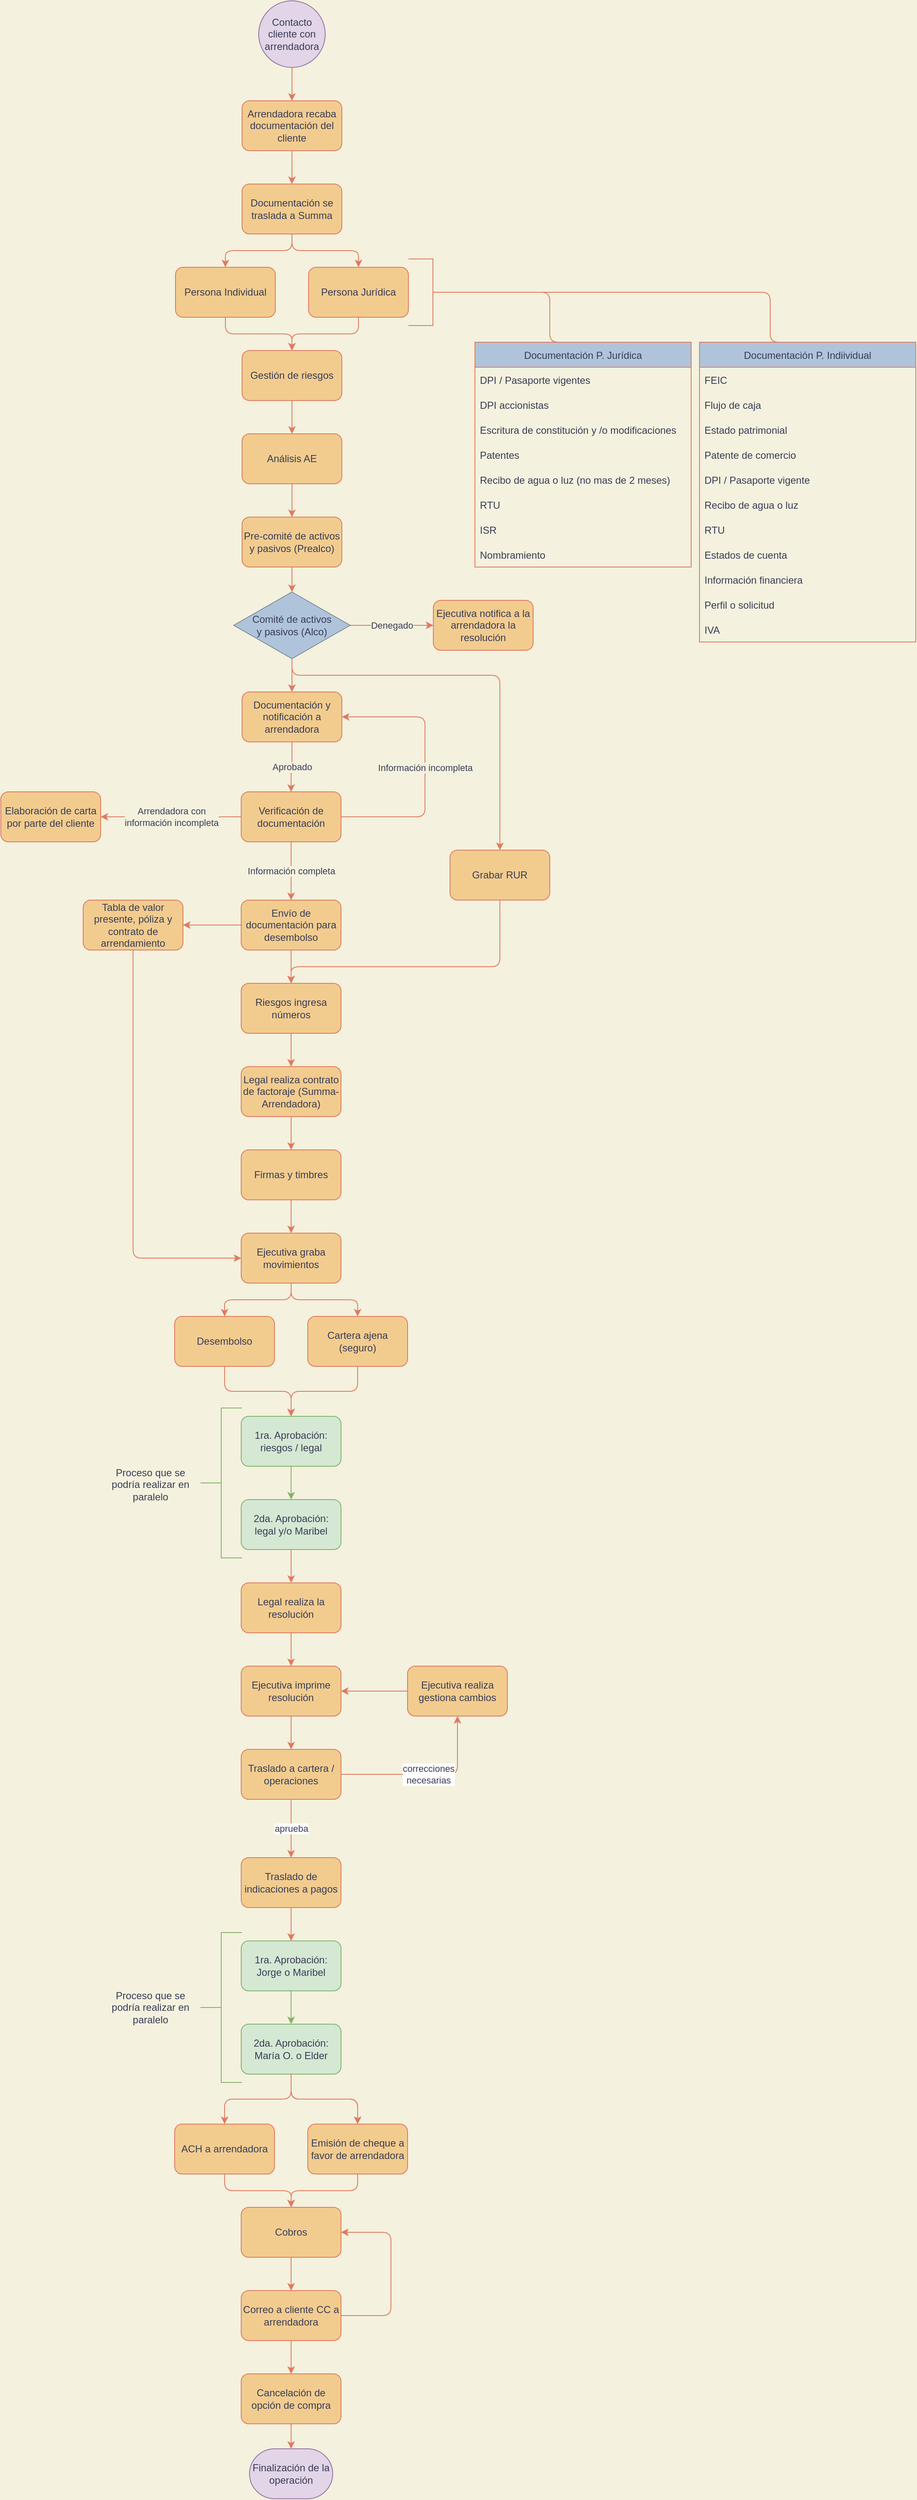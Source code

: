 <mxfile version="17.4.0" type="github">
  <diagram id="z8fUBfOabGOkTEecKIYW" name="Leasing">
    <mxGraphModel dx="868" dy="520" grid="1" gridSize="10" guides="1" tooltips="1" connect="1" arrows="1" fold="1" page="0" pageScale="1" pageWidth="827" pageHeight="1169" background="#F4F1DE" math="0" shadow="0">
      <root>
        <mxCell id="0" />
        <mxCell id="1" parent="0" />
        <mxCell id="_oelreiNcYr4ekF7kroy-3" value="" style="edgeStyle=orthogonalEdgeStyle;orthogonalLoop=1;jettySize=auto;html=1;labelBackgroundColor=#F4F1DE;strokeColor=#E07A5F;fontColor=#393C56;rounded=1;" parent="1" source="_oelreiNcYr4ekF7kroy-1" target="_oelreiNcYr4ekF7kroy-2" edge="1">
          <mxGeometry relative="1" as="geometry" />
        </mxCell>
        <mxCell id="_oelreiNcYr4ekF7kroy-1" value="Arrendadora recaba documentación del cliente" style="whiteSpace=wrap;html=1;fillColor=#F2CC8F;strokeColor=#E07A5F;fontColor=#393C56;rounded=1;" parent="1" vertex="1">
          <mxGeometry x="460" y="120" width="120" height="60" as="geometry" />
        </mxCell>
        <mxCell id="_oelreiNcYr4ekF7kroy-7" value="" style="edgeStyle=orthogonalEdgeStyle;orthogonalLoop=1;jettySize=auto;html=1;labelBackgroundColor=#F4F1DE;strokeColor=#E07A5F;fontColor=#393C56;rounded=1;" parent="1" source="_oelreiNcYr4ekF7kroy-2" target="_oelreiNcYr4ekF7kroy-6" edge="1">
          <mxGeometry relative="1" as="geometry" />
        </mxCell>
        <mxCell id="_oelreiNcYr4ekF7kroy-9" value="" style="edgeStyle=orthogonalEdgeStyle;orthogonalLoop=1;jettySize=auto;html=1;labelBackgroundColor=#F4F1DE;strokeColor=#E07A5F;fontColor=#393C56;rounded=1;" parent="1" source="_oelreiNcYr4ekF7kroy-2" target="_oelreiNcYr4ekF7kroy-8" edge="1">
          <mxGeometry relative="1" as="geometry" />
        </mxCell>
        <mxCell id="_oelreiNcYr4ekF7kroy-2" value="Documentación se traslada a Summa" style="whiteSpace=wrap;html=1;fillColor=#F2CC8F;strokeColor=#E07A5F;fontColor=#393C56;rounded=1;" parent="1" vertex="1">
          <mxGeometry x="460" y="220" width="120" height="60" as="geometry" />
        </mxCell>
        <mxCell id="_oelreiNcYr4ekF7kroy-12" value="" style="edgeStyle=orthogonalEdgeStyle;orthogonalLoop=1;jettySize=auto;html=1;labelBackgroundColor=#F4F1DE;strokeColor=#E07A5F;fontColor=#393C56;rounded=1;" parent="1" source="_oelreiNcYr4ekF7kroy-6" target="_oelreiNcYr4ekF7kroy-11" edge="1">
          <mxGeometry relative="1" as="geometry" />
        </mxCell>
        <mxCell id="_oelreiNcYr4ekF7kroy-6" value="Persona Individual" style="whiteSpace=wrap;html=1;fillColor=#F2CC8F;strokeColor=#E07A5F;fontColor=#393C56;rounded=1;" parent="1" vertex="1">
          <mxGeometry x="380" y="320" width="120" height="60" as="geometry" />
        </mxCell>
        <mxCell id="_oelreiNcYr4ekF7kroy-13" style="edgeStyle=orthogonalEdgeStyle;orthogonalLoop=1;jettySize=auto;html=1;labelBackgroundColor=#F4F1DE;strokeColor=#E07A5F;fontColor=#393C56;rounded=1;" parent="1" source="_oelreiNcYr4ekF7kroy-8" target="_oelreiNcYr4ekF7kroy-11" edge="1">
          <mxGeometry relative="1" as="geometry" />
        </mxCell>
        <mxCell id="_oelreiNcYr4ekF7kroy-8" value="Persona Jurídica" style="whiteSpace=wrap;html=1;fillColor=#F2CC8F;strokeColor=#E07A5F;fontColor=#393C56;rounded=1;" parent="1" vertex="1">
          <mxGeometry x="540" y="320" width="120" height="60" as="geometry" />
        </mxCell>
        <mxCell id="_oelreiNcYr4ekF7kroy-17" value="" style="edgeStyle=orthogonalEdgeStyle;orthogonalLoop=1;jettySize=auto;html=1;labelBackgroundColor=#F4F1DE;strokeColor=#E07A5F;fontColor=#393C56;rounded=1;" parent="1" source="_oelreiNcYr4ekF7kroy-11" target="_oelreiNcYr4ekF7kroy-16" edge="1">
          <mxGeometry relative="1" as="geometry" />
        </mxCell>
        <mxCell id="_oelreiNcYr4ekF7kroy-11" value="Gestión de riesgos" style="whiteSpace=wrap;html=1;fillColor=#F2CC8F;strokeColor=#E07A5F;fontColor=#393C56;rounded=1;" parent="1" vertex="1">
          <mxGeometry x="460" y="420" width="120" height="60" as="geometry" />
        </mxCell>
        <mxCell id="_oelreiNcYr4ekF7kroy-19" value="" style="edgeStyle=orthogonalEdgeStyle;orthogonalLoop=1;jettySize=auto;html=1;labelBackgroundColor=#F4F1DE;strokeColor=#E07A5F;fontColor=#393C56;rounded=1;" parent="1" source="_oelreiNcYr4ekF7kroy-16" target="_oelreiNcYr4ekF7kroy-18" edge="1">
          <mxGeometry relative="1" as="geometry" />
        </mxCell>
        <mxCell id="_oelreiNcYr4ekF7kroy-16" value="Análisis AE" style="whiteSpace=wrap;html=1;fillColor=#F2CC8F;strokeColor=#E07A5F;fontColor=#393C56;rounded=1;" parent="1" vertex="1">
          <mxGeometry x="460" y="520" width="120" height="60" as="geometry" />
        </mxCell>
        <mxCell id="_oelreiNcYr4ekF7kroy-21" value="" style="edgeStyle=orthogonalEdgeStyle;orthogonalLoop=1;jettySize=auto;html=1;labelBackgroundColor=#F4F1DE;strokeColor=#E07A5F;fontColor=#393C56;rounded=1;entryX=0.5;entryY=0;entryDx=0;entryDy=0;" parent="1" source="_oelreiNcYr4ekF7kroy-18" target="_oelreiNcYr4ekF7kroy-110" edge="1">
          <mxGeometry relative="1" as="geometry">
            <mxPoint x="520" y="720" as="targetPoint" />
          </mxGeometry>
        </mxCell>
        <mxCell id="_oelreiNcYr4ekF7kroy-18" value="Pre-comité de activos y pasivos (Prealco)" style="whiteSpace=wrap;html=1;fillColor=#F2CC8F;strokeColor=#E07A5F;fontColor=#393C56;rounded=1;" parent="1" vertex="1">
          <mxGeometry x="460" y="620" width="120" height="60" as="geometry" />
        </mxCell>
        <mxCell id="_oelreiNcYr4ekF7kroy-23" value="" style="edgeStyle=orthogonalEdgeStyle;orthogonalLoop=1;jettySize=auto;html=1;labelBackgroundColor=#F4F1DE;strokeColor=#E07A5F;fontColor=#393C56;rounded=1;exitX=0.5;exitY=1;exitDx=0;exitDy=0;" parent="1" source="_oelreiNcYr4ekF7kroy-110" target="_oelreiNcYr4ekF7kroy-22" edge="1">
          <mxGeometry relative="1" as="geometry">
            <mxPoint x="520" y="780" as="sourcePoint" />
          </mxGeometry>
        </mxCell>
        <mxCell id="_oelreiNcYr4ekF7kroy-38" value="Denegado" style="edgeStyle=orthogonalEdgeStyle;orthogonalLoop=1;jettySize=auto;html=1;labelBackgroundColor=#F4F1DE;strokeColor=#E07A5F;fontColor=#393C56;rounded=1;exitX=1;exitY=0.5;exitDx=0;exitDy=0;" parent="1" source="_oelreiNcYr4ekF7kroy-110" target="_oelreiNcYr4ekF7kroy-37" edge="1">
          <mxGeometry relative="1" as="geometry">
            <mxPoint x="580" y="750" as="sourcePoint" />
            <Array as="points" />
            <mxPoint as="offset" />
          </mxGeometry>
        </mxCell>
        <mxCell id="_oelreiNcYr4ekF7kroy-45" style="edgeStyle=orthogonalEdgeStyle;curved=0;rounded=1;sketch=0;orthogonalLoop=1;jettySize=auto;html=1;exitX=0.5;exitY=1;exitDx=0;exitDy=0;fontColor=#393C56;strokeColor=#E07A5F;fillColor=#F2CC8F;entryX=0.5;entryY=0;entryDx=0;entryDy=0;" parent="1" source="_oelreiNcYr4ekF7kroy-110" target="_oelreiNcYr4ekF7kroy-43" edge="1">
          <mxGeometry relative="1" as="geometry">
            <mxPoint x="520" y="780" as="sourcePoint" />
            <Array as="points">
              <mxPoint x="520" y="810" />
              <mxPoint x="770" y="810" />
            </Array>
          </mxGeometry>
        </mxCell>
        <mxCell id="_oelreiNcYr4ekF7kroy-25" value="Aprobado" style="edgeStyle=orthogonalEdgeStyle;orthogonalLoop=1;jettySize=auto;html=1;labelBackgroundColor=#F4F1DE;strokeColor=#E07A5F;fontColor=#393C56;rounded=1;" parent="1" source="_oelreiNcYr4ekF7kroy-22" target="_oelreiNcYr4ekF7kroy-24" edge="1">
          <mxGeometry relative="1" as="geometry" />
        </mxCell>
        <mxCell id="_oelreiNcYr4ekF7kroy-22" value="Documentación y notificación a arrendadora" style="whiteSpace=wrap;html=1;fillColor=#F2CC8F;strokeColor=#E07A5F;fontColor=#393C56;rounded=1;" parent="1" vertex="1">
          <mxGeometry x="460" y="830" width="120" height="60" as="geometry" />
        </mxCell>
        <mxCell id="_oelreiNcYr4ekF7kroy-35" value="Información completa" style="edgeStyle=orthogonalEdgeStyle;orthogonalLoop=1;jettySize=auto;html=1;labelBackgroundColor=#F4F1DE;strokeColor=#E07A5F;fontColor=#393C56;rounded=1;" parent="1" source="_oelreiNcYr4ekF7kroy-24" target="_oelreiNcYr4ekF7kroy-34" edge="1">
          <mxGeometry relative="1" as="geometry" />
        </mxCell>
        <mxCell id="_oelreiNcYr4ekF7kroy-36" value="Información incompleta" style="edgeStyle=orthogonalEdgeStyle;orthogonalLoop=1;jettySize=auto;html=1;entryX=1;entryY=0.5;entryDx=0;entryDy=0;labelBackgroundColor=#F4F1DE;strokeColor=#E07A5F;fontColor=#393C56;rounded=1;exitX=1;exitY=0.5;exitDx=0;exitDy=0;" parent="1" source="_oelreiNcYr4ekF7kroy-24" target="_oelreiNcYr4ekF7kroy-22" edge="1">
          <mxGeometry relative="1" as="geometry">
            <mxPoint x="389" y="860" as="targetPoint" />
            <mxPoint x="640" y="1020" as="sourcePoint" />
            <Array as="points">
              <mxPoint x="680" y="980" />
              <mxPoint x="680" y="860" />
            </Array>
          </mxGeometry>
        </mxCell>
        <mxCell id="_oelreiNcYr4ekF7kroy-40" value="Arrendadora con&lt;br&gt;información incompleta" style="edgeStyle=orthogonalEdgeStyle;orthogonalLoop=1;jettySize=auto;html=1;labelBackgroundColor=#F4F1DE;strokeColor=#E07A5F;fontColor=#393C56;rounded=1;exitX=0;exitY=0.5;exitDx=0;exitDy=0;" parent="1" source="_oelreiNcYr4ekF7kroy-24" target="_oelreiNcYr4ekF7kroy-39" edge="1">
          <mxGeometry relative="1" as="geometry">
            <mxPoint x="440" y="1000" as="sourcePoint" />
          </mxGeometry>
        </mxCell>
        <mxCell id="_oelreiNcYr4ekF7kroy-24" value="Verificación de documentación" style="whiteSpace=wrap;html=1;fillColor=#F2CC8F;strokeColor=#E07A5F;fontColor=#393C56;rounded=1;" parent="1" vertex="1">
          <mxGeometry x="459" y="950" width="120" height="60" as="geometry" />
        </mxCell>
        <mxCell id="_oelreiNcYr4ekF7kroy-33" value="" style="edgeStyle=orthogonalEdgeStyle;orthogonalLoop=1;jettySize=auto;html=1;labelBackgroundColor=#F4F1DE;strokeColor=#E07A5F;fontColor=#393C56;rounded=1;" parent="1" source="_oelreiNcYr4ekF7kroy-32" target="_oelreiNcYr4ekF7kroy-1" edge="1">
          <mxGeometry relative="1" as="geometry" />
        </mxCell>
        <mxCell id="_oelreiNcYr4ekF7kroy-32" value="&lt;span&gt;Contacto cliente con arrendadora&lt;/span&gt;" style="ellipse;whiteSpace=wrap;html=1;aspect=fixed;fillColor=#e1d5e7;strokeColor=#9673a6;rounded=1;fontColor=#393C56;" parent="1" vertex="1">
          <mxGeometry x="480" width="80" height="80" as="geometry" />
        </mxCell>
        <mxCell id="_oelreiNcYr4ekF7kroy-42" value="" style="edgeStyle=orthogonalEdgeStyle;curved=0;rounded=1;sketch=0;orthogonalLoop=1;jettySize=auto;html=1;fontColor=#393C56;strokeColor=#E07A5F;fillColor=#F2CC8F;" parent="1" source="_oelreiNcYr4ekF7kroy-34" target="_oelreiNcYr4ekF7kroy-41" edge="1">
          <mxGeometry relative="1" as="geometry" />
        </mxCell>
        <mxCell id="_oelreiNcYr4ekF7kroy-47" value="" style="edgeStyle=orthogonalEdgeStyle;curved=0;rounded=1;sketch=0;orthogonalLoop=1;jettySize=auto;html=1;fontColor=#393C56;strokeColor=#E07A5F;fillColor=#F2CC8F;" parent="1" source="_oelreiNcYr4ekF7kroy-34" target="_oelreiNcYr4ekF7kroy-46" edge="1">
          <mxGeometry relative="1" as="geometry" />
        </mxCell>
        <mxCell id="_oelreiNcYr4ekF7kroy-34" value="Envío de documentación para desembolso" style="whiteSpace=wrap;html=1;fillColor=#F2CC8F;strokeColor=#E07A5F;fontColor=#393C56;rounded=1;" parent="1" vertex="1">
          <mxGeometry x="459" y="1080" width="120" height="60" as="geometry" />
        </mxCell>
        <mxCell id="_oelreiNcYr4ekF7kroy-37" value="Ejecutiva notifica a la arrendadora la resolución" style="whiteSpace=wrap;html=1;fillColor=#F2CC8F;strokeColor=#E07A5F;fontColor=#393C56;rounded=1;" parent="1" vertex="1">
          <mxGeometry x="690" y="720" width="120" height="60" as="geometry" />
        </mxCell>
        <mxCell id="_oelreiNcYr4ekF7kroy-39" value="Elaboración de carta por parte del cliente" style="whiteSpace=wrap;html=1;fillColor=#F2CC8F;strokeColor=#E07A5F;fontColor=#393C56;rounded=1;" parent="1" vertex="1">
          <mxGeometry x="170" y="950" width="120" height="60" as="geometry" />
        </mxCell>
        <mxCell id="_oelreiNcYr4ekF7kroy-54" style="edgeStyle=orthogonalEdgeStyle;curved=0;rounded=1;sketch=0;orthogonalLoop=1;jettySize=auto;html=1;entryX=0;entryY=0.5;entryDx=0;entryDy=0;fontColor=#393C56;strokeColor=#E07A5F;fillColor=#F2CC8F;" parent="1" source="_oelreiNcYr4ekF7kroy-41" target="_oelreiNcYr4ekF7kroy-52" edge="1">
          <mxGeometry relative="1" as="geometry">
            <Array as="points">
              <mxPoint x="329" y="1510" />
            </Array>
          </mxGeometry>
        </mxCell>
        <mxCell id="_oelreiNcYr4ekF7kroy-41" value="Tabla de valor presente, póliza y contrato de arrendamiento" style="whiteSpace=wrap;html=1;fillColor=#F2CC8F;strokeColor=#E07A5F;fontColor=#393C56;rounded=1;" parent="1" vertex="1">
          <mxGeometry x="269" y="1080" width="120" height="60" as="geometry" />
        </mxCell>
        <mxCell id="_oelreiNcYr4ekF7kroy-107" style="edgeStyle=orthogonalEdgeStyle;curved=0;rounded=1;sketch=0;orthogonalLoop=1;jettySize=auto;html=1;entryX=0.5;entryY=0;entryDx=0;entryDy=0;fontColor=#393C56;strokeColor=#E07A5F;fillColor=#F2CC8F;exitX=0.5;exitY=1;exitDx=0;exitDy=0;" parent="1" source="_oelreiNcYr4ekF7kroy-43" target="_oelreiNcYr4ekF7kroy-46" edge="1">
          <mxGeometry relative="1" as="geometry">
            <Array as="points">
              <mxPoint x="770" y="1160" />
              <mxPoint x="519" y="1160" />
            </Array>
          </mxGeometry>
        </mxCell>
        <mxCell id="_oelreiNcYr4ekF7kroy-43" value="Grabar RUR" style="rounded=1;whiteSpace=wrap;html=1;sketch=0;fontColor=#393C56;strokeColor=#E07A5F;fillColor=#F2CC8F;" parent="1" vertex="1">
          <mxGeometry x="710" y="1020" width="120" height="60" as="geometry" />
        </mxCell>
        <mxCell id="_oelreiNcYr4ekF7kroy-49" value="" style="edgeStyle=orthogonalEdgeStyle;curved=0;rounded=1;sketch=0;orthogonalLoop=1;jettySize=auto;html=1;fontColor=#393C56;strokeColor=#E07A5F;fillColor=#F2CC8F;" parent="1" source="_oelreiNcYr4ekF7kroy-46" target="_oelreiNcYr4ekF7kroy-48" edge="1">
          <mxGeometry relative="1" as="geometry" />
        </mxCell>
        <mxCell id="_oelreiNcYr4ekF7kroy-46" value="Riesgos ingresa números" style="whiteSpace=wrap;html=1;fillColor=#F2CC8F;strokeColor=#E07A5F;fontColor=#393C56;rounded=1;" parent="1" vertex="1">
          <mxGeometry x="459" y="1180" width="120" height="60" as="geometry" />
        </mxCell>
        <mxCell id="_oelreiNcYr4ekF7kroy-51" value="" style="edgeStyle=orthogonalEdgeStyle;curved=0;rounded=1;sketch=0;orthogonalLoop=1;jettySize=auto;html=1;fontColor=#393C56;strokeColor=#E07A5F;fillColor=#F2CC8F;" parent="1" source="_oelreiNcYr4ekF7kroy-48" target="_oelreiNcYr4ekF7kroy-50" edge="1">
          <mxGeometry relative="1" as="geometry" />
        </mxCell>
        <mxCell id="_oelreiNcYr4ekF7kroy-48" value="Legal realiza contrato de factoraje (Summa-Arrendadora)" style="whiteSpace=wrap;html=1;fillColor=#F2CC8F;strokeColor=#E07A5F;fontColor=#393C56;rounded=1;" parent="1" vertex="1">
          <mxGeometry x="459" y="1280" width="120" height="60" as="geometry" />
        </mxCell>
        <mxCell id="_oelreiNcYr4ekF7kroy-53" value="" style="edgeStyle=orthogonalEdgeStyle;curved=0;rounded=1;sketch=0;orthogonalLoop=1;jettySize=auto;html=1;fontColor=#393C56;strokeColor=#E07A5F;fillColor=#F2CC8F;" parent="1" source="_oelreiNcYr4ekF7kroy-50" target="_oelreiNcYr4ekF7kroy-52" edge="1">
          <mxGeometry relative="1" as="geometry" />
        </mxCell>
        <mxCell id="_oelreiNcYr4ekF7kroy-50" value="Firmas y timbres" style="whiteSpace=wrap;html=1;fillColor=#F2CC8F;strokeColor=#E07A5F;fontColor=#393C56;rounded=1;" parent="1" vertex="1">
          <mxGeometry x="459" y="1380" width="120" height="60" as="geometry" />
        </mxCell>
        <mxCell id="_oelreiNcYr4ekF7kroy-56" value="" style="edgeStyle=orthogonalEdgeStyle;curved=0;rounded=1;sketch=0;orthogonalLoop=1;jettySize=auto;html=1;fontColor=#393C56;strokeColor=#E07A5F;fillColor=#F2CC8F;" parent="1" source="_oelreiNcYr4ekF7kroy-52" target="_oelreiNcYr4ekF7kroy-55" edge="1">
          <mxGeometry relative="1" as="geometry" />
        </mxCell>
        <mxCell id="_oelreiNcYr4ekF7kroy-58" value="" style="edgeStyle=orthogonalEdgeStyle;curved=0;rounded=1;sketch=0;orthogonalLoop=1;jettySize=auto;html=1;fontColor=#393C56;strokeColor=#E07A5F;fillColor=#F2CC8F;" parent="1" source="_oelreiNcYr4ekF7kroy-52" target="_oelreiNcYr4ekF7kroy-57" edge="1">
          <mxGeometry relative="1" as="geometry" />
        </mxCell>
        <mxCell id="_oelreiNcYr4ekF7kroy-52" value="Ejecutiva graba movimientos" style="whiteSpace=wrap;html=1;fillColor=#F2CC8F;strokeColor=#E07A5F;fontColor=#393C56;rounded=1;" parent="1" vertex="1">
          <mxGeometry x="459" y="1480" width="120" height="60" as="geometry" />
        </mxCell>
        <mxCell id="_oelreiNcYr4ekF7kroy-61" value="" style="edgeStyle=orthogonalEdgeStyle;curved=0;rounded=1;sketch=0;orthogonalLoop=1;jettySize=auto;html=1;fontColor=#393C56;strokeColor=#E07A5F;fillColor=#F2CC8F;" parent="1" source="_oelreiNcYr4ekF7kroy-55" target="_oelreiNcYr4ekF7kroy-60" edge="1">
          <mxGeometry relative="1" as="geometry" />
        </mxCell>
        <mxCell id="_oelreiNcYr4ekF7kroy-55" value="Desembolso" style="whiteSpace=wrap;html=1;fillColor=#F2CC8F;strokeColor=#E07A5F;fontColor=#393C56;rounded=1;" parent="1" vertex="1">
          <mxGeometry x="379" y="1580" width="120" height="60" as="geometry" />
        </mxCell>
        <mxCell id="_oelreiNcYr4ekF7kroy-62" style="edgeStyle=orthogonalEdgeStyle;curved=0;rounded=1;sketch=0;orthogonalLoop=1;jettySize=auto;html=1;fontColor=#393C56;strokeColor=#E07A5F;fillColor=#F2CC8F;" parent="1" source="_oelreiNcYr4ekF7kroy-57" target="_oelreiNcYr4ekF7kroy-60" edge="1">
          <mxGeometry relative="1" as="geometry" />
        </mxCell>
        <mxCell id="_oelreiNcYr4ekF7kroy-57" value="Cartera ajena (seguro)" style="whiteSpace=wrap;html=1;fillColor=#F2CC8F;strokeColor=#E07A5F;fontColor=#393C56;rounded=1;" parent="1" vertex="1">
          <mxGeometry x="539" y="1580" width="120" height="60" as="geometry" />
        </mxCell>
        <mxCell id="_oelreiNcYr4ekF7kroy-64" value="" style="edgeStyle=orthogonalEdgeStyle;curved=0;rounded=1;sketch=0;orthogonalLoop=1;jettySize=auto;html=1;fontColor=#393C56;strokeColor=#82b366;fillColor=#d5e8d4;" parent="1" source="_oelreiNcYr4ekF7kroy-60" target="_oelreiNcYr4ekF7kroy-63" edge="1">
          <mxGeometry relative="1" as="geometry" />
        </mxCell>
        <mxCell id="_oelreiNcYr4ekF7kroy-60" value="1ra. Aprobación:&lt;br&gt;riesgos / legal" style="whiteSpace=wrap;html=1;fillColor=#d5e8d4;strokeColor=#82b366;rounded=1;fontColor=#393C56;" parent="1" vertex="1">
          <mxGeometry x="459" y="1700" width="120" height="60" as="geometry" />
        </mxCell>
        <mxCell id="_oelreiNcYr4ekF7kroy-66" value="" style="edgeStyle=orthogonalEdgeStyle;curved=0;rounded=1;sketch=0;orthogonalLoop=1;jettySize=auto;html=1;fontColor=#393C56;strokeColor=#E07A5F;fillColor=#F2CC8F;" parent="1" source="_oelreiNcYr4ekF7kroy-63" target="_oelreiNcYr4ekF7kroy-65" edge="1">
          <mxGeometry relative="1" as="geometry" />
        </mxCell>
        <mxCell id="_oelreiNcYr4ekF7kroy-63" value="2da. Aprobación:&lt;br&gt;legal y/o Maribel" style="whiteSpace=wrap;html=1;fillColor=#d5e8d4;strokeColor=#82b366;rounded=1;fontColor=#393C56;" parent="1" vertex="1">
          <mxGeometry x="459" y="1800" width="120" height="60" as="geometry" />
        </mxCell>
        <mxCell id="_oelreiNcYr4ekF7kroy-68" value="" style="edgeStyle=orthogonalEdgeStyle;curved=0;rounded=1;sketch=0;orthogonalLoop=1;jettySize=auto;html=1;fontColor=#393C56;strokeColor=#E07A5F;fillColor=#F2CC8F;" parent="1" source="_oelreiNcYr4ekF7kroy-65" target="_oelreiNcYr4ekF7kroy-67" edge="1">
          <mxGeometry relative="1" as="geometry" />
        </mxCell>
        <mxCell id="_oelreiNcYr4ekF7kroy-65" value="Legal realiza la resolución" style="whiteSpace=wrap;html=1;fillColor=#F2CC8F;strokeColor=#E07A5F;fontColor=#393C56;rounded=1;" parent="1" vertex="1">
          <mxGeometry x="459" y="1900" width="120" height="60" as="geometry" />
        </mxCell>
        <mxCell id="_oelreiNcYr4ekF7kroy-70" value="" style="edgeStyle=orthogonalEdgeStyle;curved=0;rounded=1;sketch=0;orthogonalLoop=1;jettySize=auto;html=1;fontColor=#393C56;strokeColor=#E07A5F;fillColor=#F2CC8F;" parent="1" source="_oelreiNcYr4ekF7kroy-67" target="_oelreiNcYr4ekF7kroy-69" edge="1">
          <mxGeometry relative="1" as="geometry" />
        </mxCell>
        <mxCell id="_oelreiNcYr4ekF7kroy-67" value="Ejecutiva imprime resolución" style="whiteSpace=wrap;html=1;fillColor=#F2CC8F;strokeColor=#E07A5F;fontColor=#393C56;rounded=1;" parent="1" vertex="1">
          <mxGeometry x="459" y="2000" width="120" height="60" as="geometry" />
        </mxCell>
        <mxCell id="_oelreiNcYr4ekF7kroy-74" value="correcciones&lt;br&gt;necesarias" style="edgeStyle=orthogonalEdgeStyle;curved=0;rounded=1;sketch=0;orthogonalLoop=1;jettySize=auto;html=1;fontColor=#393C56;strokeColor=#E07A5F;fillColor=#F2CC8F;" parent="1" source="_oelreiNcYr4ekF7kroy-69" target="_oelreiNcYr4ekF7kroy-73" edge="1">
          <mxGeometry relative="1" as="geometry" />
        </mxCell>
        <mxCell id="_oelreiNcYr4ekF7kroy-78" value="aprueba" style="edgeStyle=orthogonalEdgeStyle;curved=0;rounded=1;sketch=0;orthogonalLoop=1;jettySize=auto;html=1;fontColor=#393C56;strokeColor=#E07A5F;fillColor=#F2CC8F;" parent="1" source="_oelreiNcYr4ekF7kroy-69" target="_oelreiNcYr4ekF7kroy-77" edge="1">
          <mxGeometry relative="1" as="geometry" />
        </mxCell>
        <mxCell id="_oelreiNcYr4ekF7kroy-69" value="Traslado a cartera / operaciones" style="whiteSpace=wrap;html=1;fillColor=#F2CC8F;strokeColor=#E07A5F;fontColor=#393C56;rounded=1;" parent="1" vertex="1">
          <mxGeometry x="459" y="2100" width="120" height="60" as="geometry" />
        </mxCell>
        <mxCell id="_oelreiNcYr4ekF7kroy-75" style="edgeStyle=orthogonalEdgeStyle;curved=0;rounded=1;sketch=0;orthogonalLoop=1;jettySize=auto;html=1;entryX=1;entryY=0.5;entryDx=0;entryDy=0;fontColor=#393C56;strokeColor=#E07A5F;fillColor=#F2CC8F;" parent="1" source="_oelreiNcYr4ekF7kroy-73" target="_oelreiNcYr4ekF7kroy-67" edge="1">
          <mxGeometry relative="1" as="geometry" />
        </mxCell>
        <mxCell id="_oelreiNcYr4ekF7kroy-73" value="Ejecutiva realiza gestiona cambios" style="whiteSpace=wrap;html=1;fillColor=#F2CC8F;strokeColor=#E07A5F;fontColor=#393C56;rounded=1;" parent="1" vertex="1">
          <mxGeometry x="659" y="2000" width="120" height="60" as="geometry" />
        </mxCell>
        <mxCell id="_oelreiNcYr4ekF7kroy-80" value="" style="edgeStyle=orthogonalEdgeStyle;curved=0;rounded=1;sketch=0;orthogonalLoop=1;jettySize=auto;html=1;fontColor=#393C56;strokeColor=#E07A5F;fillColor=#F2CC8F;" parent="1" source="_oelreiNcYr4ekF7kroy-77" target="_oelreiNcYr4ekF7kroy-79" edge="1">
          <mxGeometry relative="1" as="geometry" />
        </mxCell>
        <mxCell id="_oelreiNcYr4ekF7kroy-77" value="Traslado de indicaciones a pagos" style="whiteSpace=wrap;html=1;fillColor=#F2CC8F;strokeColor=#E07A5F;fontColor=#393C56;rounded=1;" parent="1" vertex="1">
          <mxGeometry x="459" y="2230" width="120" height="60" as="geometry" />
        </mxCell>
        <mxCell id="_oelreiNcYr4ekF7kroy-82" value="" style="edgeStyle=orthogonalEdgeStyle;curved=0;rounded=1;sketch=0;orthogonalLoop=1;jettySize=auto;html=1;fontColor=#393C56;strokeColor=#82b366;fillColor=#d5e8d4;" parent="1" source="_oelreiNcYr4ekF7kroy-79" target="_oelreiNcYr4ekF7kroy-81" edge="1">
          <mxGeometry relative="1" as="geometry" />
        </mxCell>
        <mxCell id="_oelreiNcYr4ekF7kroy-79" value="1ra. Aprobación:&lt;br&gt;Jorge o Maribel" style="whiteSpace=wrap;html=1;fillColor=#d5e8d4;strokeColor=#82b366;rounded=1;fontColor=#393C56;" parent="1" vertex="1">
          <mxGeometry x="459" y="2330" width="120" height="60" as="geometry" />
        </mxCell>
        <mxCell id="_oelreiNcYr4ekF7kroy-84" value="" style="edgeStyle=orthogonalEdgeStyle;curved=0;rounded=1;sketch=0;orthogonalLoop=1;jettySize=auto;html=1;fontColor=#393C56;strokeColor=#E07A5F;fillColor=#F2CC8F;" parent="1" source="_oelreiNcYr4ekF7kroy-81" target="_oelreiNcYr4ekF7kroy-83" edge="1">
          <mxGeometry relative="1" as="geometry" />
        </mxCell>
        <mxCell id="_oelreiNcYr4ekF7kroy-86" value="" style="edgeStyle=orthogonalEdgeStyle;curved=0;rounded=1;sketch=0;orthogonalLoop=1;jettySize=auto;html=1;fontColor=#393C56;strokeColor=#E07A5F;fillColor=#F2CC8F;" parent="1" source="_oelreiNcYr4ekF7kroy-81" target="_oelreiNcYr4ekF7kroy-85" edge="1">
          <mxGeometry relative="1" as="geometry" />
        </mxCell>
        <mxCell id="_oelreiNcYr4ekF7kroy-102" value="" style="edgeStyle=orthogonalEdgeStyle;curved=0;rounded=1;sketch=0;orthogonalLoop=1;jettySize=auto;html=1;fontColor=#393C56;strokeColor=#E07A5F;fillColor=#F2CC8F;" parent="1" source="_oelreiNcYr4ekF7kroy-81" target="_oelreiNcYr4ekF7kroy-85" edge="1">
          <mxGeometry relative="1" as="geometry" />
        </mxCell>
        <mxCell id="_oelreiNcYr4ekF7kroy-81" value="2da. Aprobación:&lt;br&gt;María O. o Elder" style="whiteSpace=wrap;html=1;fillColor=#d5e8d4;strokeColor=#82b366;rounded=1;fontColor=#393C56;" parent="1" vertex="1">
          <mxGeometry x="459" y="2430" width="120" height="60" as="geometry" />
        </mxCell>
        <mxCell id="_oelreiNcYr4ekF7kroy-88" value="" style="edgeStyle=orthogonalEdgeStyle;curved=0;rounded=1;sketch=0;orthogonalLoop=1;jettySize=auto;html=1;fontColor=#393C56;strokeColor=#E07A5F;fillColor=#F2CC8F;" parent="1" source="_oelreiNcYr4ekF7kroy-83" target="_oelreiNcYr4ekF7kroy-87" edge="1">
          <mxGeometry relative="1" as="geometry" />
        </mxCell>
        <mxCell id="_oelreiNcYr4ekF7kroy-83" value="ACH a arrendadora" style="whiteSpace=wrap;html=1;fillColor=#F2CC8F;strokeColor=#E07A5F;fontColor=#393C56;rounded=1;" parent="1" vertex="1">
          <mxGeometry x="379" y="2550" width="120" height="60" as="geometry" />
        </mxCell>
        <mxCell id="_oelreiNcYr4ekF7kroy-89" style="edgeStyle=orthogonalEdgeStyle;curved=0;rounded=1;sketch=0;orthogonalLoop=1;jettySize=auto;html=1;entryX=0.5;entryY=0;entryDx=0;entryDy=0;fontColor=#393C56;strokeColor=#E07A5F;fillColor=#F2CC8F;" parent="1" source="_oelreiNcYr4ekF7kroy-85" target="_oelreiNcYr4ekF7kroy-87" edge="1">
          <mxGeometry relative="1" as="geometry" />
        </mxCell>
        <mxCell id="_oelreiNcYr4ekF7kroy-85" value="Emisión de cheque a favor de arrendadora" style="whiteSpace=wrap;html=1;fillColor=#F2CC8F;strokeColor=#E07A5F;fontColor=#393C56;rounded=1;" parent="1" vertex="1">
          <mxGeometry x="539" y="2550" width="120" height="60" as="geometry" />
        </mxCell>
        <mxCell id="_oelreiNcYr4ekF7kroy-91" value="" style="edgeStyle=orthogonalEdgeStyle;curved=0;rounded=1;sketch=0;orthogonalLoop=1;jettySize=auto;html=1;fontColor=#393C56;strokeColor=#E07A5F;fillColor=#F2CC8F;" parent="1" source="_oelreiNcYr4ekF7kroy-87" target="_oelreiNcYr4ekF7kroy-90" edge="1">
          <mxGeometry relative="1" as="geometry" />
        </mxCell>
        <mxCell id="_oelreiNcYr4ekF7kroy-87" value="Cobros" style="whiteSpace=wrap;html=1;fillColor=#F2CC8F;strokeColor=#E07A5F;fontColor=#393C56;rounded=1;" parent="1" vertex="1">
          <mxGeometry x="459" y="2650" width="120" height="60" as="geometry" />
        </mxCell>
        <mxCell id="_oelreiNcYr4ekF7kroy-92" style="edgeStyle=orthogonalEdgeStyle;curved=0;rounded=1;sketch=0;orthogonalLoop=1;jettySize=auto;html=1;entryX=1;entryY=0.5;entryDx=0;entryDy=0;fontColor=#393C56;strokeColor=#E07A5F;fillColor=#F2CC8F;exitX=1;exitY=0.5;exitDx=0;exitDy=0;" parent="1" source="_oelreiNcYr4ekF7kroy-90" target="_oelreiNcYr4ekF7kroy-87" edge="1">
          <mxGeometry relative="1" as="geometry">
            <mxPoint x="579" y="2780" as="sourcePoint" />
            <Array as="points">
              <mxPoint x="639" y="2680" />
            </Array>
          </mxGeometry>
        </mxCell>
        <mxCell id="_oelreiNcYr4ekF7kroy-94" value="" style="edgeStyle=orthogonalEdgeStyle;curved=0;rounded=1;sketch=0;orthogonalLoop=1;jettySize=auto;html=1;fontColor=#393C56;strokeColor=#E07A5F;fillColor=#F2CC8F;" parent="1" source="_oelreiNcYr4ekF7kroy-90" target="_oelreiNcYr4ekF7kroy-93" edge="1">
          <mxGeometry relative="1" as="geometry" />
        </mxCell>
        <mxCell id="_oelreiNcYr4ekF7kroy-90" value="Correo a cliente CC a arrendadora" style="whiteSpace=wrap;html=1;fillColor=#F2CC8F;strokeColor=#E07A5F;fontColor=#393C56;rounded=1;" parent="1" vertex="1">
          <mxGeometry x="459" y="2750" width="120" height="60" as="geometry" />
        </mxCell>
        <mxCell id="_oelreiNcYr4ekF7kroy-106" style="edgeStyle=orthogonalEdgeStyle;curved=0;rounded=1;sketch=0;orthogonalLoop=1;jettySize=auto;html=1;entryX=0.5;entryY=0;entryDx=0;entryDy=0;entryPerimeter=0;fontColor=#393C56;strokeColor=#E07A5F;fillColor=#F2CC8F;" parent="1" source="_oelreiNcYr4ekF7kroy-93" target="_oelreiNcYr4ekF7kroy-105" edge="1">
          <mxGeometry relative="1" as="geometry" />
        </mxCell>
        <mxCell id="_oelreiNcYr4ekF7kroy-93" value="Cancelación de opción de compra" style="whiteSpace=wrap;html=1;fillColor=#F2CC8F;strokeColor=#E07A5F;fontColor=#393C56;rounded=1;" parent="1" vertex="1">
          <mxGeometry x="459" y="2850" width="120" height="60" as="geometry" />
        </mxCell>
        <mxCell id="_oelreiNcYr4ekF7kroy-95" value="" style="strokeWidth=1;html=1;shape=mxgraph.flowchart.annotation_2;align=left;labelPosition=right;pointerEvents=1;rounded=1;sketch=0;fillColor=#d5e8d4;strokeColor=#82b366;" parent="1" vertex="1">
          <mxGeometry x="410" y="2320" width="50" height="180" as="geometry" />
        </mxCell>
        <mxCell id="_oelreiNcYr4ekF7kroy-101" value="Proceso que se podría realizar en paralelo" style="text;html=1;strokeColor=none;fillColor=none;align=center;verticalAlign=middle;whiteSpace=wrap;rounded=0;sketch=0;fontColor=#393C56;" parent="1" vertex="1">
          <mxGeometry x="290" y="2382.5" width="120" height="55" as="geometry" />
        </mxCell>
        <mxCell id="_oelreiNcYr4ekF7kroy-103" value="" style="strokeWidth=1;html=1;shape=mxgraph.flowchart.annotation_2;align=left;labelPosition=right;pointerEvents=1;rounded=1;sketch=0;fillColor=#d5e8d4;strokeColor=#82b366;" parent="1" vertex="1">
          <mxGeometry x="410" y="1690" width="50" height="180" as="geometry" />
        </mxCell>
        <mxCell id="_oelreiNcYr4ekF7kroy-104" value="Proceso que se podría realizar en paralelo" style="text;html=1;strokeColor=none;fillColor=none;align=center;verticalAlign=middle;whiteSpace=wrap;rounded=0;sketch=0;fontColor=#393C56;" parent="1" vertex="1">
          <mxGeometry x="290" y="1754" width="120" height="55" as="geometry" />
        </mxCell>
        <mxCell id="_oelreiNcYr4ekF7kroy-105" value="Finalización de la operación" style="strokeWidth=1;html=1;shape=mxgraph.flowchart.terminator;whiteSpace=wrap;rounded=1;sketch=0;fillColor=#e1d5e7;strokeColor=#9673a6;fontColor=#393C56;" parent="1" vertex="1">
          <mxGeometry x="469" y="2940" width="100" height="60" as="geometry" />
        </mxCell>
        <mxCell id="_oelreiNcYr4ekF7kroy-110" value="Comité de activos &lt;br&gt;y pasivos (Alco)" style="rhombus;whiteSpace=wrap;html=1;sketch=0;strokeColor=#7E8C9A;fillColor=#AFC4DA;fontColor=#393C56;" parent="1" vertex="1">
          <mxGeometry x="450" y="710" width="140" height="80" as="geometry" />
        </mxCell>
        <mxCell id="_oelreiNcYr4ekF7kroy-136" style="edgeStyle=orthogonalEdgeStyle;curved=0;sketch=0;orthogonalLoop=1;jettySize=auto;html=1;entryX=0;entryY=0.5;entryDx=0;entryDy=0;entryPerimeter=0;fontColor=#393C56;strokeColor=#E07A5F;fillColor=#F2CC8F;exitX=0.5;exitY=0;exitDx=0;exitDy=0;endArrow=none;endFill=0;" parent="1" source="_oelreiNcYr4ekF7kroy-113" target="_oelreiNcYr4ekF7kroy-122" edge="1">
          <mxGeometry relative="1" as="geometry">
            <Array as="points">
              <mxPoint x="830" y="350" />
            </Array>
          </mxGeometry>
        </mxCell>
        <mxCell id="_oelreiNcYr4ekF7kroy-113" value="Documentación P. Jurídica" style="swimlane;fontStyle=0;childLayout=stackLayout;horizontal=1;startSize=30;horizontalStack=0;resizeParent=1;resizeParentMax=0;resizeLast=0;collapsible=1;marginBottom=0;sketch=0;fontColor=#393C56;strokeColor=#E07A5F;strokeWidth=1;fillColor=#AFC4DA;" parent="1" vertex="1">
          <mxGeometry x="740" y="410" width="260" height="270" as="geometry">
            <mxRectangle x="740" y="410" width="180" height="30" as="alternateBounds" />
          </mxGeometry>
        </mxCell>
        <mxCell id="_oelreiNcYr4ekF7kroy-114" value="DPI / Pasaporte vigentes    " style="text;strokeColor=none;fillColor=none;align=left;verticalAlign=middle;spacingLeft=4;spacingRight=4;overflow=hidden;points=[[0,0.5],[1,0.5]];portConstraint=eastwest;rotatable=0;sketch=0;fontColor=#393C56;" parent="_oelreiNcYr4ekF7kroy-113" vertex="1">
          <mxGeometry y="30" width="260" height="30" as="geometry" />
        </mxCell>
        <mxCell id="_oelreiNcYr4ekF7kroy-115" value="DPI accionistas" style="text;strokeColor=none;fillColor=none;align=left;verticalAlign=middle;spacingLeft=4;spacingRight=4;overflow=hidden;points=[[0,0.5],[1,0.5]];portConstraint=eastwest;rotatable=0;sketch=0;fontColor=#393C56;" parent="_oelreiNcYr4ekF7kroy-113" vertex="1">
          <mxGeometry y="60" width="260" height="30" as="geometry" />
        </mxCell>
        <mxCell id="_oelreiNcYr4ekF7kroy-116" value="Escritura de constitución y /o modificaciones" style="text;strokeColor=none;fillColor=none;align=left;verticalAlign=middle;spacingLeft=4;spacingRight=4;overflow=hidden;points=[[0,0.5],[1,0.5]];portConstraint=eastwest;rotatable=0;sketch=0;fontColor=#393C56;" parent="_oelreiNcYr4ekF7kroy-113" vertex="1">
          <mxGeometry y="90" width="260" height="30" as="geometry" />
        </mxCell>
        <mxCell id="_oelreiNcYr4ekF7kroy-117" value="Patentes" style="text;strokeColor=none;fillColor=none;align=left;verticalAlign=middle;spacingLeft=4;spacingRight=4;overflow=hidden;points=[[0,0.5],[1,0.5]];portConstraint=eastwest;rotatable=0;sketch=0;fontColor=#393C56;" parent="_oelreiNcYr4ekF7kroy-113" vertex="1">
          <mxGeometry y="120" width="260" height="30" as="geometry" />
        </mxCell>
        <mxCell id="_oelreiNcYr4ekF7kroy-118" value="Recibo de agua o luz (no mas de 2 meses)" style="text;strokeColor=none;fillColor=none;align=left;verticalAlign=middle;spacingLeft=4;spacingRight=4;overflow=hidden;points=[[0,0.5],[1,0.5]];portConstraint=eastwest;rotatable=0;sketch=0;fontColor=#393C56;" parent="_oelreiNcYr4ekF7kroy-113" vertex="1">
          <mxGeometry y="150" width="260" height="30" as="geometry" />
        </mxCell>
        <mxCell id="_oelreiNcYr4ekF7kroy-120" value="RTU " style="text;strokeColor=none;fillColor=none;align=left;verticalAlign=middle;spacingLeft=4;spacingRight=4;overflow=hidden;points=[[0,0.5],[1,0.5]];portConstraint=eastwest;rotatable=0;sketch=0;fontColor=#393C56;" parent="_oelreiNcYr4ekF7kroy-113" vertex="1">
          <mxGeometry y="180" width="260" height="30" as="geometry" />
        </mxCell>
        <mxCell id="_oelreiNcYr4ekF7kroy-119" value="ISR" style="text;strokeColor=none;fillColor=none;align=left;verticalAlign=middle;spacingLeft=4;spacingRight=4;overflow=hidden;points=[[0,0.5],[1,0.5]];portConstraint=eastwest;rotatable=0;sketch=0;fontColor=#393C56;" parent="_oelreiNcYr4ekF7kroy-113" vertex="1">
          <mxGeometry y="210" width="260" height="30" as="geometry" />
        </mxCell>
        <mxCell id="_oelreiNcYr4ekF7kroy-121" value="Nombramiento" style="text;strokeColor=none;fillColor=none;align=left;verticalAlign=middle;spacingLeft=4;spacingRight=4;overflow=hidden;points=[[0,0.5],[1,0.5]];portConstraint=eastwest;rotatable=0;sketch=0;fontColor=#393C56;" parent="_oelreiNcYr4ekF7kroy-113" vertex="1">
          <mxGeometry y="240" width="260" height="30" as="geometry" />
        </mxCell>
        <mxCell id="_oelreiNcYr4ekF7kroy-122" value="" style="strokeWidth=1;html=1;shape=mxgraph.flowchart.annotation_2;align=left;labelPosition=right;pointerEvents=1;sketch=0;fillColor=#d5e8d4;strokeColor=#E07A5F;rotation=-180;" parent="1" vertex="1">
          <mxGeometry x="660" y="310" width="59" height="80" as="geometry" />
        </mxCell>
        <mxCell id="_oelreiNcYr4ekF7kroy-139" style="edgeStyle=orthogonalEdgeStyle;curved=0;sketch=0;orthogonalLoop=1;jettySize=auto;html=1;entryX=0;entryY=0.5;entryDx=0;entryDy=0;entryPerimeter=0;fontColor=#393C56;strokeColor=#E07A5F;fillColor=#F2CC8F;exitX=0.5;exitY=0;exitDx=0;exitDy=0;endArrow=none;endFill=0;" parent="1" source="_oelreiNcYr4ekF7kroy-124" target="_oelreiNcYr4ekF7kroy-122" edge="1">
          <mxGeometry relative="1" as="geometry">
            <mxPoint x="1130" y="330" as="sourcePoint" />
            <Array as="points">
              <mxPoint x="1095" y="350" />
            </Array>
          </mxGeometry>
        </mxCell>
        <mxCell id="_oelreiNcYr4ekF7kroy-124" value="Documentación P. Indiividual" style="swimlane;fontStyle=0;childLayout=stackLayout;horizontal=1;startSize=30;horizontalStack=0;resizeParent=1;resizeParentMax=0;resizeLast=0;collapsible=1;marginBottom=0;sketch=0;fontColor=#393C56;strokeColor=#E07A5F;strokeWidth=1;fillColor=#AFC4DA;" parent="1" vertex="1">
          <mxGeometry x="1010" y="410" width="260" height="360" as="geometry">
            <mxRectangle x="1010" y="410" width="170" height="30" as="alternateBounds" />
          </mxGeometry>
        </mxCell>
        <mxCell id="_oelreiNcYr4ekF7kroy-125" value="FEIC" style="text;strokeColor=none;fillColor=none;align=left;verticalAlign=middle;spacingLeft=4;spacingRight=4;overflow=hidden;points=[[0,0.5],[1,0.5]];portConstraint=eastwest;rotatable=0;sketch=0;fontColor=#393C56;" parent="_oelreiNcYr4ekF7kroy-124" vertex="1">
          <mxGeometry y="30" width="260" height="30" as="geometry" />
        </mxCell>
        <mxCell id="PAsTYtQD6b8e6ZU-AxIK-1" value="Flujo de caja" style="text;strokeColor=none;fillColor=none;align=left;verticalAlign=middle;spacingLeft=4;spacingRight=4;overflow=hidden;points=[[0,0.5],[1,0.5]];portConstraint=eastwest;rotatable=0;sketch=0;fontColor=#393C56;" vertex="1" parent="_oelreiNcYr4ekF7kroy-124">
          <mxGeometry y="60" width="260" height="30" as="geometry" />
        </mxCell>
        <mxCell id="PAsTYtQD6b8e6ZU-AxIK-2" value="Estado patrimonial" style="text;strokeColor=none;fillColor=none;align=left;verticalAlign=middle;spacingLeft=4;spacingRight=4;overflow=hidden;points=[[0,0.5],[1,0.5]];portConstraint=eastwest;rotatable=0;sketch=0;fontColor=#393C56;" vertex="1" parent="_oelreiNcYr4ekF7kroy-124">
          <mxGeometry y="90" width="260" height="30" as="geometry" />
        </mxCell>
        <mxCell id="PAsTYtQD6b8e6ZU-AxIK-3" value="Patente de comercio" style="text;strokeColor=none;fillColor=none;align=left;verticalAlign=middle;spacingLeft=4;spacingRight=4;overflow=hidden;points=[[0,0.5],[1,0.5]];portConstraint=eastwest;rotatable=0;sketch=0;fontColor=#393C56;" vertex="1" parent="_oelreiNcYr4ekF7kroy-124">
          <mxGeometry y="120" width="260" height="30" as="geometry" />
        </mxCell>
        <mxCell id="PAsTYtQD6b8e6ZU-AxIK-4" value="DPI / Pasaporte vigente" style="text;strokeColor=none;fillColor=none;align=left;verticalAlign=middle;spacingLeft=4;spacingRight=4;overflow=hidden;points=[[0,0.5],[1,0.5]];portConstraint=eastwest;rotatable=0;sketch=0;fontColor=#393C56;" vertex="1" parent="_oelreiNcYr4ekF7kroy-124">
          <mxGeometry y="150" width="260" height="30" as="geometry" />
        </mxCell>
        <mxCell id="PAsTYtQD6b8e6ZU-AxIK-5" value="Recibo de agua o luz" style="text;strokeColor=none;fillColor=none;align=left;verticalAlign=middle;spacingLeft=4;spacingRight=4;overflow=hidden;points=[[0,0.5],[1,0.5]];portConstraint=eastwest;rotatable=0;sketch=0;fontColor=#393C56;" vertex="1" parent="_oelreiNcYr4ekF7kroy-124">
          <mxGeometry y="180" width="260" height="30" as="geometry" />
        </mxCell>
        <mxCell id="PAsTYtQD6b8e6ZU-AxIK-6" value="RTU" style="text;strokeColor=none;fillColor=none;align=left;verticalAlign=middle;spacingLeft=4;spacingRight=4;overflow=hidden;points=[[0,0.5],[1,0.5]];portConstraint=eastwest;rotatable=0;sketch=0;fontColor=#393C56;" vertex="1" parent="_oelreiNcYr4ekF7kroy-124">
          <mxGeometry y="210" width="260" height="30" as="geometry" />
        </mxCell>
        <mxCell id="PAsTYtQD6b8e6ZU-AxIK-7" value="Estados de cuenta" style="text;strokeColor=none;fillColor=none;align=left;verticalAlign=middle;spacingLeft=4;spacingRight=4;overflow=hidden;points=[[0,0.5],[1,0.5]];portConstraint=eastwest;rotatable=0;sketch=0;fontColor=#393C56;" vertex="1" parent="_oelreiNcYr4ekF7kroy-124">
          <mxGeometry y="240" width="260" height="30" as="geometry" />
        </mxCell>
        <mxCell id="PAsTYtQD6b8e6ZU-AxIK-8" value="Información financiera" style="text;strokeColor=none;fillColor=none;align=left;verticalAlign=middle;spacingLeft=4;spacingRight=4;overflow=hidden;points=[[0,0.5],[1,0.5]];portConstraint=eastwest;rotatable=0;sketch=0;fontColor=#393C56;" vertex="1" parent="_oelreiNcYr4ekF7kroy-124">
          <mxGeometry y="270" width="260" height="30" as="geometry" />
        </mxCell>
        <mxCell id="PAsTYtQD6b8e6ZU-AxIK-9" value="Perfil o solicitud" style="text;strokeColor=none;fillColor=none;align=left;verticalAlign=middle;spacingLeft=4;spacingRight=4;overflow=hidden;points=[[0,0.5],[1,0.5]];portConstraint=eastwest;rotatable=0;sketch=0;fontColor=#393C56;" vertex="1" parent="_oelreiNcYr4ekF7kroy-124">
          <mxGeometry y="300" width="260" height="30" as="geometry" />
        </mxCell>
        <mxCell id="PAsTYtQD6b8e6ZU-AxIK-10" value="IVA" style="text;strokeColor=none;fillColor=none;align=left;verticalAlign=middle;spacingLeft=4;spacingRight=4;overflow=hidden;points=[[0,0.5],[1,0.5]];portConstraint=eastwest;rotatable=0;sketch=0;fontColor=#393C56;" vertex="1" parent="_oelreiNcYr4ekF7kroy-124">
          <mxGeometry y="330" width="260" height="30" as="geometry" />
        </mxCell>
      </root>
    </mxGraphModel>
  </diagram>
</mxfile>
